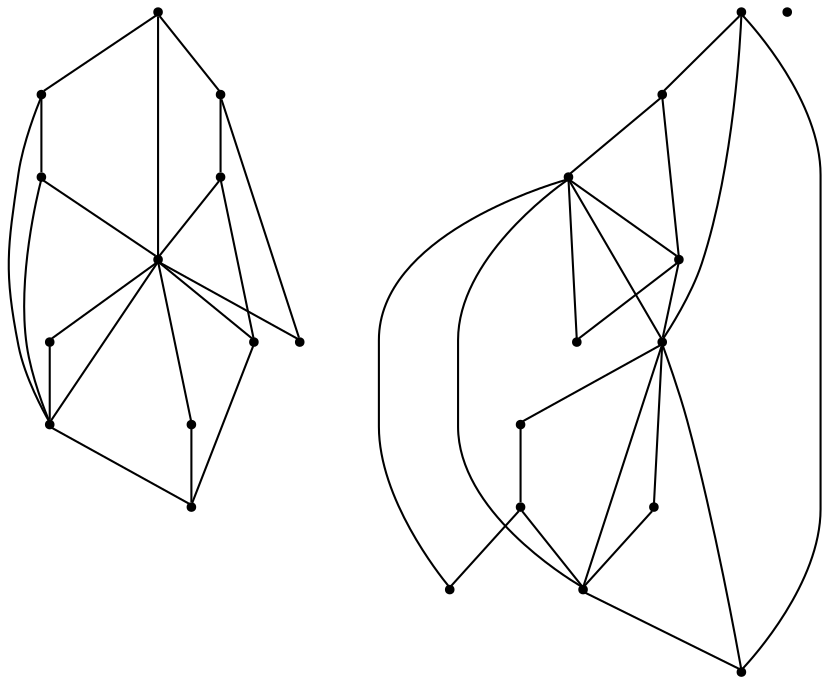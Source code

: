 graph {
  node [shape=point,comment="{\"directed\":false,\"doi\":\"10.1007/3-540-46648-7_15\",\"figure\":\"? (5)\"}"]

  v0 [pos="1250.1562572859227,217.7172032059607"]
  v1 [pos="1205.4007039702774,263.7252325252211"]
  v2 [pos="1109.138646724767,355.74078245045877"]
  v3 [pos="1132.1415078698565,308.2328120161184"]
  v4 [pos="974.1217486827052,258.7243265961743"]
  v5 [pos="1114.139227243546,310.733137802321"]
  v6 [pos="1065.8832198750788,355.74078245045877"]
  v7 [pos="1064.883119667882,310.733137802321"]
  v8 [pos="928.3660315736274,305.7322318732742"]
  v9 [pos="842.1052625381458,217.71720320596074"]
  v10 [pos="881.6101824642351,308.2328120161184"]
  v11 [pos="883.1103725164276,258.7243265961743"]
  v12 [pos="741.0926299549573,212.71636086607435"]
  v13 [pos="697.0871239757316,258.7243265961743"]
  v14 [pos="512.063999487071,258.7243265961743"]
  v15 [pos="600.075003497243,351.7402611925346"]
  v16 [pos="601.0751354975575,305.7322318732742"]
  v17 [pos="556.0695134145761,305.7322318732742"]
  v18 [pos="650.5813277371166,400.2484891196768"]
  v19 [pos="511.5639334869137,308.2328120161184"]
  v20 [pos="534.0667604249633,374.7440214955232"]
  v21 [pos="465.5581794036176,354.24058697873716"]
  v22 [pos="379.04737339391767,217.71720320596074"]
  v23 [pos="466.0582454037749,305.7322318732742"]
  v24 [pos="420.80259429485454,258.7243265961743"]

  v22 -- v24 [id="-5",pos="379.04737339391767,217.71720320596074 420.80259429485454,258.7243265961743 420.80259429485454,258.7243265961743 420.80259429485454,258.7243265961743"]
  v22 -- v14 [id="-9",pos="379.04737339391767,217.71720320596074 512.063999487071,258.7243265961743 512.063999487071,258.7243265961743 512.063999487071,258.7243265961743"]
  v1 -- v2 [id="-16",pos="1205.4007039702774,263.7252325252211 1109.138646724767,355.74078245045877 1109.138646724767,355.74078245045877 1109.138646724767,355.74078245045877"]
  v0 -- v1 [id="-17",pos="1250.1562572859227,217.7172032059607 1205.4007039702774,263.7252325252211 1205.4007039702774,263.7252325252211 1205.4007039702774,263.7252325252211"]
  v22 -- v12 [id="-18",pos="379.04737339391767,217.71720320596074 741.0926299549573,212.71636086607435 741.0926299549573,212.71636086607435 741.0926299549573,212.71636086607435"]
  v24 -- v23 [id="-41",pos="420.80259429485454,258.7243265961743 466.0582454037749,305.7322318732742 466.0582454037749,305.7322318732742 466.0582454037749,305.7322318732742"]
  v24 -- v19 [id="-51",pos="420.80259429485454,258.7243265961743 435.05438389412467,261.7247175396175 435.05438389412467,261.7247175396175 435.05438389412467,261.7247175396175 511.5639334869137,308.2328120161184 511.5639334869137,308.2328120161184 511.5639334869137,308.2328120161184"]
  v23 -- v14 [id="-81",pos="466.0582454037749,305.7322318732742 512.063999487071,258.7243265961743 512.063999487071,258.7243265961743 512.063999487071,258.7243265961743"]
  v23 -- v21 [id="-86",pos="466.0582454037749,305.7322318732742 465.5581794036176,354.24058697873716 465.5581794036176,354.24058697873716 465.5581794036176,354.24058697873716"]
  v21 -- v19 [id="-91",pos="465.5581794036176,354.24058697873716 511.5639334869137,308.2328120161184 511.5639334869137,308.2328120161184 511.5639334869137,308.2328120161184"]
  v19 -- v23 [id="-97",pos="511.5639334869137,308.2328120161184 466.0582454037749,305.7322318732742 466.0582454037749,305.7322318732742 466.0582454037749,305.7322318732742"]
  v19 -- v14 [id="-137",pos="511.5639334869137,308.2328120161184 512.063999487071,258.7243265961743 512.063999487071,258.7243265961743 512.063999487071,258.7243265961743"]
  v14 -- v17 [id="-156",pos="512.063999487071,258.7243265961743 556.0695134145761,305.7322318732742 556.0695134145761,305.7322318732742 556.0695134145761,305.7322318732742"]
  v17 -- v15 [id="-157",pos="556.0695134145761,305.7322318732742 600.075003497243,351.7402611925346 600.075003497243,351.7402611925346 600.075003497243,351.7402611925346"]
  v14 -- v12 [id="-181",pos="512.063999487071,258.7243265961743 741.0926299549573,212.71636086607435 741.0926299549573,212.71636086607435 741.0926299549573,212.71636086607435"]
  v14 -- v16 [id="-230",pos="512.063999487071,258.7243265961743 601.0751354975575,305.7322318732742 601.0751354975575,305.7322318732742 601.0751354975575,305.7322318732742"]
  v14 -- v13 [id="-248",pos="512.063999487071,258.7243265961743 697.0871239757316,258.7243265961743 697.0871239757316,258.7243265961743 697.0871239757316,258.7243265961743"]
  v19 -- v18 [id="-521",pos="511.5639334869137,308.2328120161184 650.5813277371166,400.2484891196768 650.5813277371166,400.2484891196768 650.5813277371166,400.2484891196768"]
  v19 -- v13 [id="-523",pos="511.5639334869137,308.2328120161184 584.0730186646796,261.7247175396175 584.0730186646796,261.7247175396175 584.0730186646796,261.7247175396175 591.0738631840878,261.7247175396175 591.0738631840878,261.7247175396175 591.0738631840878,261.7247175396175 591.0738631840878,261.7247175396175 591.0738631840878,261.7247175396175 591.0738631840878,261.7247175396175 598.0747712897313,261.7247175396175 598.0747712897313,261.7247175396175 598.0747712897313,261.7247175396175 598.0747712897313,261.7247175396175 598.0747712897313,261.7247175396175 598.0747712897313,261.7247175396175 606.075763706013,261.7247175396175 606.075763706013,261.7247175396175 606.075763706013,261.7247175396175 613.0766082254212,261.7247175396175 613.0766082254212,261.7247175396175 613.0766082254212,261.7247175396175 613.0766082254212,261.7247175396175 613.0766082254212,261.7247175396175 613.0766082254212,261.7247175396175 620.0775163310648,261.7247175396175 620.0775163310648,261.7247175396175 620.0775163310648,261.7247175396175 620.0775163310648,261.7247175396175 620.0775163310648,261.7247175396175 620.0775163310648,261.7247175396175 628.0785087473464,261.7247175396175 628.0785087473464,261.7247175396175 628.0785087473464,261.7247175396175 635.0793532667545,261.7247175396175 635.0793532667545,261.7247175396175 635.0793532667545,261.7247175396175 635.0793532667545,261.7247175396175 635.0793532667545,261.7247175396175 635.0793532667545,261.7247175396175 642.0802613723981,261.7247175396175 642.0802613723981,261.7247175396175 642.0802613723981,261.7247175396175 642.0802613723981,261.7247175396175 642.0802613723981,261.7247175396175 642.0802613723981,261.7247175396175 650.0812537886799,261.7247175396175 650.0812537886799,261.7247175396175 650.0812537886799,261.7247175396175 657.082098308088,261.7247175396175 657.082098308088,261.7247175396175 657.082098308088,261.7247175396175 657.082098308088,261.7247175396175 657.082098308088,261.7247175396175 657.082098308088,261.7247175396175 664.0830064137316,261.7247175396175 664.0830064137316,261.7247175396175 664.0830064137316,261.7247175396175 664.0830064137316,261.7247175396175 664.0830064137316,261.7247175396175 664.0830064137316,261.7247175396175 672.0839988300132,261.7247175396175 672.0839988300132,261.7247175396175 672.0839988300132,261.7247175396175 679.0849069356568,261.7247175396175 679.0849069356568,261.7247175396175 679.0849069356568,261.7247175396175 697.0871239757316,258.7243265961743 697.0871239757316,258.7243265961743 697.0871239757316,258.7243265961743"]
  v15 -- v13 [id="-542",pos="600.075003497243,351.7402611925346 697.0871239757316,258.7243265961743 697.0871239757316,258.7243265961743 697.0871239757316,258.7243265961743"]
  v16 -- v13 [id="-551",pos="601.0751354975575,305.7322318732742 697.0871239757316,258.7243265961743 697.0871239757316,258.7243265961743 697.0871239757316,258.7243265961743"]
  v15 -- v18 [id="-565",pos="600.075003497243,351.7402611925346 650.5813277371166,400.2484891196768 650.5813277371166,400.2484891196768 650.5813277371166,400.2484891196768"]
  v3 -- v4 [id="-578",pos="1132.1415078698565,308.2328120161184 974.1217486827052,258.7243265961743 974.1217486827052,258.7243265961743 974.1217486827052,258.7243265961743"]
  v13 -- v12 [id="-600",pos="697.0871239757316,258.7243265961743 741.0926299549573,212.71636086607435 741.0926299549573,212.71636086607435 741.0926299549573,212.71636086607435"]
  v0 -- v3 [id="-609",pos="1250.1562572859227,217.7172032059607 1132.1415078698565,308.2328120161184 1132.1415078698565,308.2328120161184 1132.1415078698565,308.2328120161184"]
  v9 -- v0 [id="-629",pos="842.1052625381458,217.71720320596074 1250.1562572859227,217.7172032059607 1250.1562572859227,217.7172032059607 1250.1562572859227,217.7172032059607"]
  v9 -- v11 [id="-632",pos="842.1052625381458,217.71720320596074 883.1103725164276,258.7243265961743 883.1103725164276,258.7243265961743 883.1103725164276,258.7243265961743"]
  v9 -- v4 [id="-637",pos="842.1052625381458,217.71720320596074 974.1217486827052,258.7243265961743 974.1217486827052,258.7243265961743 974.1217486827052,258.7243265961743"]
  v11 -- v8 [id="-666",pos="883.1103725164276,258.7243265961743 928.3660315736274,305.7322318732742 928.3660315736274,305.7322318732742 928.3660315736274,305.7322318732742"]
  v11 -- v10 [id="-678",pos="883.1103725164276,258.7243265961743 881.6101824642351,308.2328120161184 881.6101824642351,308.2328120161184 881.6101824642351,308.2328120161184"]
  v8 -- v6 [id="-698",pos="928.3660315736274,305.7322318732742 1065.8832198750788,355.74078245045877 1065.8832198750788,355.74078245045877 1065.8832198750788,355.74078245045877"]
  v8 -- v4 [id="-701",pos="928.3660315736274,305.7322318732742 974.1217486827052,258.7243265961743 974.1217486827052,258.7243265961743 974.1217486827052,258.7243265961743"]
  v4 -- v6 [id="-726",pos="974.1217486827052,258.7243265961743 1065.8832198750788,355.74078245045877 1065.8832198750788,355.74078245045877 1065.8832198750788,355.74078245045877"]
  v4 -- v1 [id="-730",pos="974.1217486827052,258.7243265961743 1205.4007039702774,263.7252325252211 1205.4007039702774,263.7252325252211 1205.4007039702774,263.7252325252211"]
  v4 -- v7 [id="-737",pos="974.1217486827052,258.7243265961743 1064.883119667882,310.733137802321 1064.883119667882,310.733137802321 1064.883119667882,310.733137802321"]
  v4 -- v5 [id="-761",pos="974.1217486827052,258.7243265961743 1114.139227243546,310.733137802321 1114.139227243546,310.733137802321 1114.139227243546,310.733137802321"]
  v7 -- v2 [id="-794",pos="1064.883119667882,310.733137802321 1109.138646724767,355.74078245045877 1109.138646724767,355.74078245045877 1109.138646724767,355.74078245045877"]
  v6 -- v2 [id="-816",pos="1065.8832198750788,355.74078245045877 1109.138646724767,355.74078245045877 1109.138646724767,355.74078245045877 1109.138646724767,355.74078245045877"]
  v5 -- v1 [id="-860",pos="1114.139227243546,310.733137802321 1205.4007039702774,263.7252325252211 1205.4007039702774,263.7252325252211 1205.4007039702774,263.7252325252211"]
  v3 -- v1 [id="-883",pos="1132.1415078698565,308.2328120161184 1205.4007039702774,263.7252325252211 1205.4007039702774,263.7252325252211 1205.4007039702774,263.7252325252211"]
  v4 -- v10 [id="-770",pos="974.1217486827052,258.7243265961743 881.6101824642351,308.2328120161184 881.6101824642351,308.2328120161184 881.6101824642351,308.2328120161184"]
}